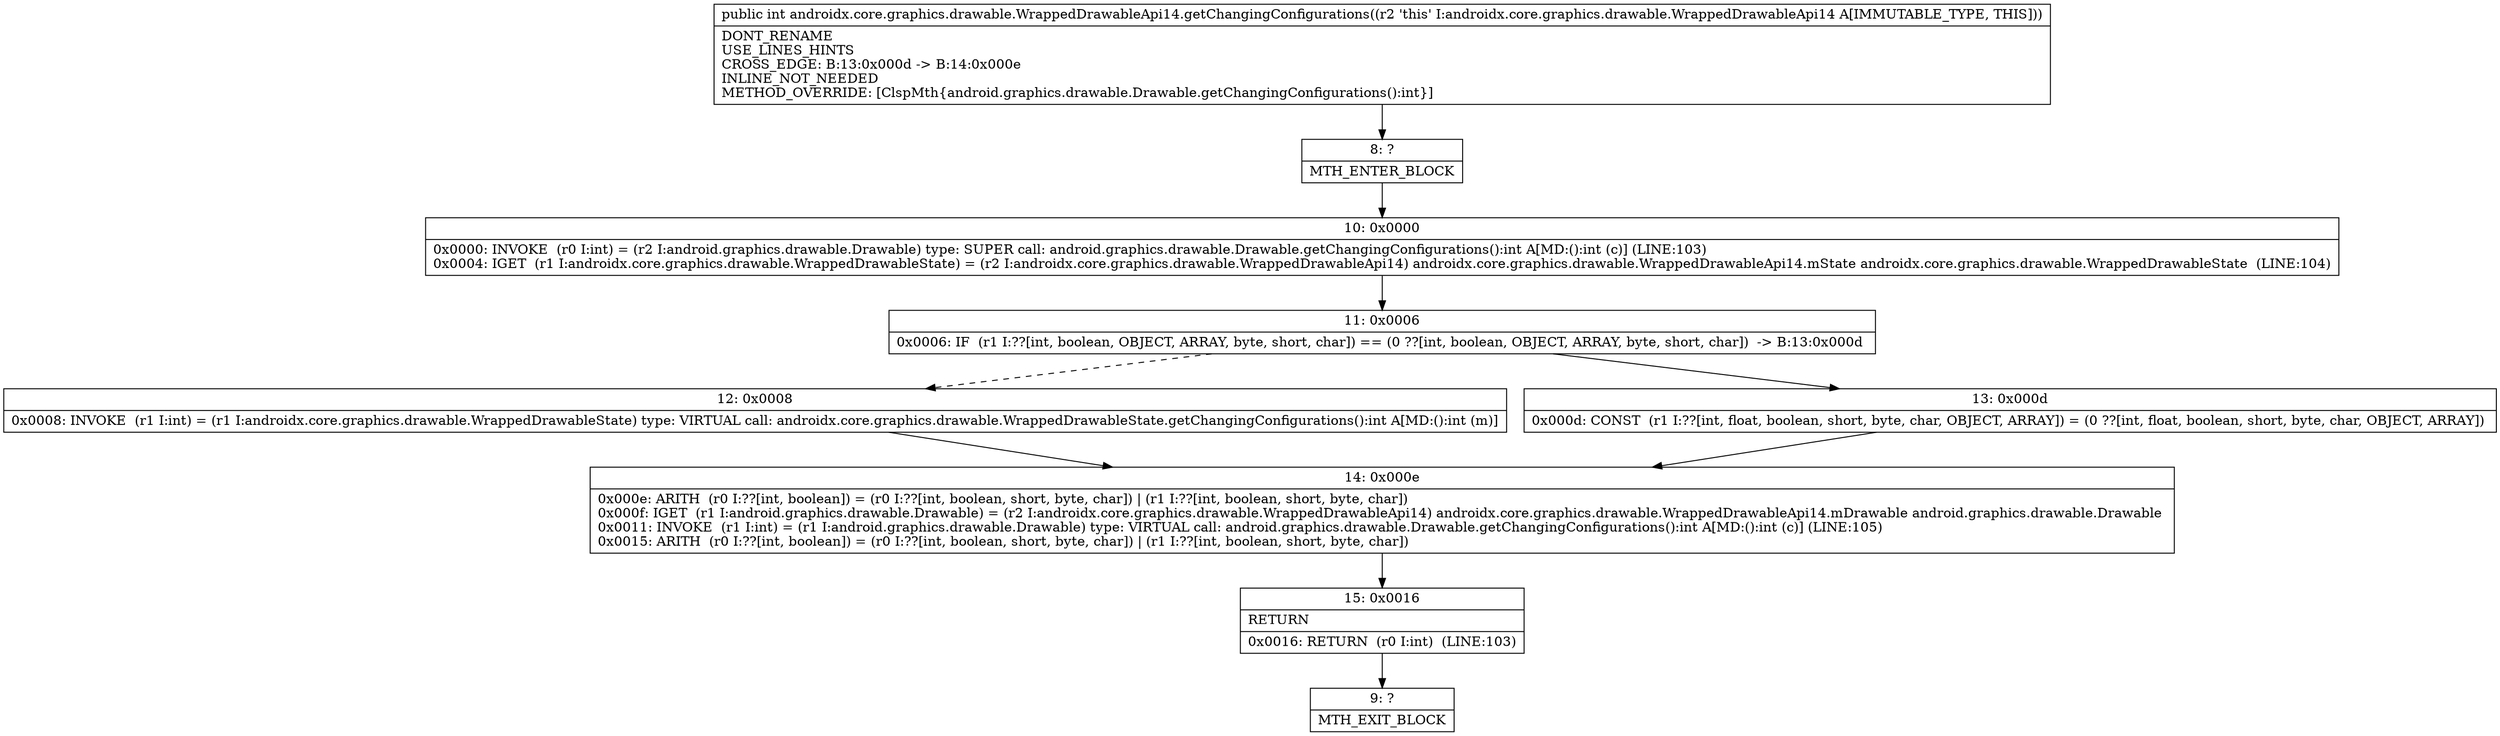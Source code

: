 digraph "CFG forandroidx.core.graphics.drawable.WrappedDrawableApi14.getChangingConfigurations()I" {
Node_8 [shape=record,label="{8\:\ ?|MTH_ENTER_BLOCK\l}"];
Node_10 [shape=record,label="{10\:\ 0x0000|0x0000: INVOKE  (r0 I:int) = (r2 I:android.graphics.drawable.Drawable) type: SUPER call: android.graphics.drawable.Drawable.getChangingConfigurations():int A[MD:():int (c)] (LINE:103)\l0x0004: IGET  (r1 I:androidx.core.graphics.drawable.WrappedDrawableState) = (r2 I:androidx.core.graphics.drawable.WrappedDrawableApi14) androidx.core.graphics.drawable.WrappedDrawableApi14.mState androidx.core.graphics.drawable.WrappedDrawableState  (LINE:104)\l}"];
Node_11 [shape=record,label="{11\:\ 0x0006|0x0006: IF  (r1 I:??[int, boolean, OBJECT, ARRAY, byte, short, char]) == (0 ??[int, boolean, OBJECT, ARRAY, byte, short, char])  \-\> B:13:0x000d \l}"];
Node_12 [shape=record,label="{12\:\ 0x0008|0x0008: INVOKE  (r1 I:int) = (r1 I:androidx.core.graphics.drawable.WrappedDrawableState) type: VIRTUAL call: androidx.core.graphics.drawable.WrappedDrawableState.getChangingConfigurations():int A[MD:():int (m)]\l}"];
Node_14 [shape=record,label="{14\:\ 0x000e|0x000e: ARITH  (r0 I:??[int, boolean]) = (r0 I:??[int, boolean, short, byte, char]) \| (r1 I:??[int, boolean, short, byte, char]) \l0x000f: IGET  (r1 I:android.graphics.drawable.Drawable) = (r2 I:androidx.core.graphics.drawable.WrappedDrawableApi14) androidx.core.graphics.drawable.WrappedDrawableApi14.mDrawable android.graphics.drawable.Drawable \l0x0011: INVOKE  (r1 I:int) = (r1 I:android.graphics.drawable.Drawable) type: VIRTUAL call: android.graphics.drawable.Drawable.getChangingConfigurations():int A[MD:():int (c)] (LINE:105)\l0x0015: ARITH  (r0 I:??[int, boolean]) = (r0 I:??[int, boolean, short, byte, char]) \| (r1 I:??[int, boolean, short, byte, char]) \l}"];
Node_15 [shape=record,label="{15\:\ 0x0016|RETURN\l|0x0016: RETURN  (r0 I:int)  (LINE:103)\l}"];
Node_9 [shape=record,label="{9\:\ ?|MTH_EXIT_BLOCK\l}"];
Node_13 [shape=record,label="{13\:\ 0x000d|0x000d: CONST  (r1 I:??[int, float, boolean, short, byte, char, OBJECT, ARRAY]) = (0 ??[int, float, boolean, short, byte, char, OBJECT, ARRAY]) \l}"];
MethodNode[shape=record,label="{public int androidx.core.graphics.drawable.WrappedDrawableApi14.getChangingConfigurations((r2 'this' I:androidx.core.graphics.drawable.WrappedDrawableApi14 A[IMMUTABLE_TYPE, THIS]))  | DONT_RENAME\lUSE_LINES_HINTS\lCROSS_EDGE: B:13:0x000d \-\> B:14:0x000e\lINLINE_NOT_NEEDED\lMETHOD_OVERRIDE: [ClspMth\{android.graphics.drawable.Drawable.getChangingConfigurations():int\}]\l}"];
MethodNode -> Node_8;Node_8 -> Node_10;
Node_10 -> Node_11;
Node_11 -> Node_12[style=dashed];
Node_11 -> Node_13;
Node_12 -> Node_14;
Node_14 -> Node_15;
Node_15 -> Node_9;
Node_13 -> Node_14;
}

